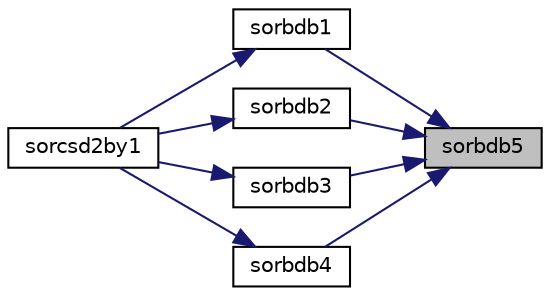 digraph "sorbdb5"
{
 // LATEX_PDF_SIZE
  edge [fontname="Helvetica",fontsize="10",labelfontname="Helvetica",labelfontsize="10"];
  node [fontname="Helvetica",fontsize="10",shape=record];
  rankdir="RL";
  Node1 [label="sorbdb5",height=0.2,width=0.4,color="black", fillcolor="grey75", style="filled", fontcolor="black",tooltip="SORBDB5"];
  Node1 -> Node2 [dir="back",color="midnightblue",fontsize="10",style="solid",fontname="Helvetica"];
  Node2 [label="sorbdb1",height=0.2,width=0.4,color="black", fillcolor="white", style="filled",URL="$sorbdb1_8f.html#a31d935d8edae9da9d6e3b5edeb4998fa",tooltip="SORBDB1"];
  Node2 -> Node3 [dir="back",color="midnightblue",fontsize="10",style="solid",fontname="Helvetica"];
  Node3 [label="sorcsd2by1",height=0.2,width=0.4,color="black", fillcolor="white", style="filled",URL="$sorcsd2by1_8f.html#a2d57126590287389a69bc798fe36854f",tooltip="SORCSD2BY1"];
  Node1 -> Node4 [dir="back",color="midnightblue",fontsize="10",style="solid",fontname="Helvetica"];
  Node4 [label="sorbdb2",height=0.2,width=0.4,color="black", fillcolor="white", style="filled",URL="$sorbdb2_8f.html#a9a5fd4f10e3895159d520bac57eb8683",tooltip="SORBDB2"];
  Node4 -> Node3 [dir="back",color="midnightblue",fontsize="10",style="solid",fontname="Helvetica"];
  Node1 -> Node5 [dir="back",color="midnightblue",fontsize="10",style="solid",fontname="Helvetica"];
  Node5 [label="sorbdb3",height=0.2,width=0.4,color="black", fillcolor="white", style="filled",URL="$sorbdb3_8f.html#ae4752c68522d7218fd781383a7308c0f",tooltip="SORBDB3"];
  Node5 -> Node3 [dir="back",color="midnightblue",fontsize="10",style="solid",fontname="Helvetica"];
  Node1 -> Node6 [dir="back",color="midnightblue",fontsize="10",style="solid",fontname="Helvetica"];
  Node6 [label="sorbdb4",height=0.2,width=0.4,color="black", fillcolor="white", style="filled",URL="$sorbdb4_8f.html#a6a8762a4542b580469de05b86e308330",tooltip="SORBDB4"];
  Node6 -> Node3 [dir="back",color="midnightblue",fontsize="10",style="solid",fontname="Helvetica"];
}
